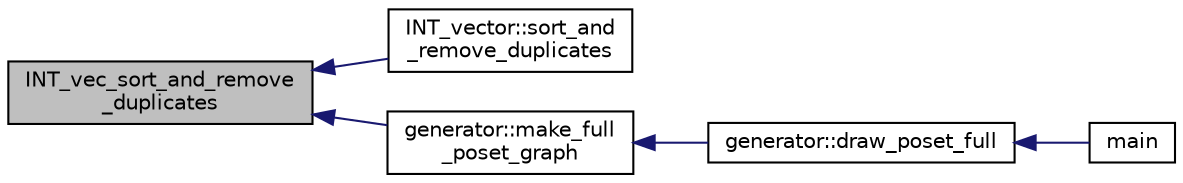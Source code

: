 digraph "INT_vec_sort_and_remove_duplicates"
{
  edge [fontname="Helvetica",fontsize="10",labelfontname="Helvetica",labelfontsize="10"];
  node [fontname="Helvetica",fontsize="10",shape=record];
  rankdir="LR";
  Node7089 [label="INT_vec_sort_and_remove\l_duplicates",height=0.2,width=0.4,color="black", fillcolor="grey75", style="filled", fontcolor="black"];
  Node7089 -> Node7090 [dir="back",color="midnightblue",fontsize="10",style="solid",fontname="Helvetica"];
  Node7090 [label="INT_vector::sort_and\l_remove_duplicates",height=0.2,width=0.4,color="black", fillcolor="white", style="filled",URL="$d0/de0/class_i_n_t__vector.html#ae6e07b76c79073c2044c944b4b39fdc3"];
  Node7089 -> Node7091 [dir="back",color="midnightblue",fontsize="10",style="solid",fontname="Helvetica"];
  Node7091 [label="generator::make_full\l_poset_graph",height=0.2,width=0.4,color="black", fillcolor="white", style="filled",URL="$d7/d73/classgenerator.html#ab6415c4a8fbcc54c470448935a95aa56"];
  Node7091 -> Node7092 [dir="back",color="midnightblue",fontsize="10",style="solid",fontname="Helvetica"];
  Node7092 [label="generator::draw_poset_full",height=0.2,width=0.4,color="black", fillcolor="white", style="filled",URL="$d7/d73/classgenerator.html#a6f7f90e50993905db31342536ac59d8c"];
  Node7092 -> Node7093 [dir="back",color="midnightblue",fontsize="10",style="solid",fontname="Helvetica"];
  Node7093 [label="main",height=0.2,width=0.4,color="black", fillcolor="white", style="filled",URL="$de/d2d/graph_2graph_8_c.html#a217dbf8b442f20279ea00b898af96f52"];
}
